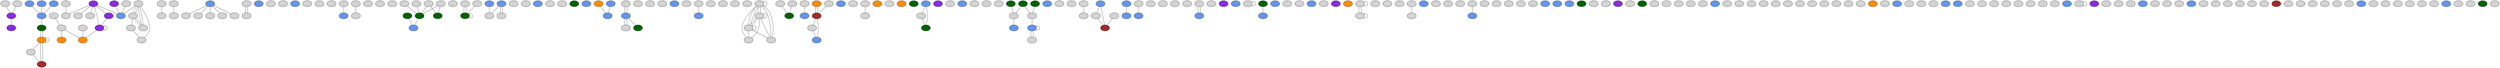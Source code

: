 graph MyWebKB {

	// Page nodes
	subgraph Pages {
		node[style=filled label=""]
		httpwwwcsutexaseduusersjbchomelinkshtml[fillcolor=blueviolet tooltip="httpwwwcsutexaseduusersjbchomelinkshtml (department)"]
		httpwwwcsutexaseduusersrdbcs[fillcolor=darkgreen tooltip="httpwwwcsutexaseduusersrdbcs (course)"]
		httpwwwhostccutexaseduworld[fillcolor=blueviolet tooltip="httpwwwhostccutexaseduworld (department)"]
		httpwwwcsutexaseduuserskharkerrocketshtml[ tooltip="httpwwwcsutexaseduuserskharkerrocketshtml"]
		httpwwwcsutexaseduusersqrabstractshtml[ tooltip="httpwwwcsutexaseduusersqrabstractshtml"]
		httpwwwcsutexaseduusersnnpagesgeneraltoolsgeneraltoolshtml[ tooltip="httpwwwcsutexaseduusersnnpagesgeneraltoolsgeneraltoolshtml"]
		httpwwwcsutexaseduusersrvdgtutorialhtml[ tooltip="httpwwwcsutexaseduusersrvdgtutorialhtml"]
		httpwwwcsutexaseduusersvurgun[fillcolor=cornflowerblue tooltip="httpwwwcsutexaseduusersvurgun (student)"]
		httpwwwcsutexaseduusersmartym[fillcolor=cornflowerblue tooltip="httpwwwcsutexaseduusersmartym (student)"]
		httpwwwcsutexaseduusersemeryfpoophaskellfpoophaskellhtml[ tooltip="httpwwwcsutexaseduusersemeryfpoophaskellfpoophaskellhtml"]
		httpwwwcsutexaseduuserspkntexhtml[ tooltip="httpwwwcsutexaseduuserspkntexhtml"]
		httpwwwcsutexaseduuserstarun[fillcolor=cornflowerblue tooltip="httpwwwcsutexaseduuserstarun (student)"]
		httpwwwcsutexaseduuserscthomppubshtml[ tooltip="httpwwwcsutexaseduuserscthomppubshtml"]
		httpwwwcsutexaseduusersdwipcsptestsolmidtermsolhtml[ tooltip="httpwwwcsutexaseduusersdwipcsptestsolmidtermsolhtml"]
		httpwwwcsutexaseduusersbertresearchhtml[ tooltip="httpwwwcsutexaseduusersbertresearchhtml"]
		httpwwwcsutexaseduuserswchenfeedbackhtml[ tooltip="httpwwwcsutexaseduuserswchenfeedbackhtml"]
		httpwwwcsutexaseduusersnovakcgiapserver[ tooltip="httpwwwcsutexaseduusersnovakcgiapserver"]
		httpwwwcsutexaseduuserstwangresumehtml[ tooltip="httpwwwcsutexaseduuserstwangresumehtml"]
		httpwwwcsutexaseduuserspspunityhtml[ tooltip="httpwwwcsutexaseduuserspspunityhtml"]
		httpwwwcsutexaseduuserssammybddflowgraphhtml[ tooltip="httpwwwcsutexaseduuserssammybddflowgraphhtml"]
		httpwwwcsutexaseduusersfussellturninghtml[ tooltip="httpwwwcsutexaseduusersfussellturninghtml"]
		httpwwwcsutexaseduusersfrancoiscgifortcgi[ tooltip="httpwwwcsutexaseduusersfrancoiscgifortcgi"]
		httpwwwcsutexaseduusersyangyangcssyllabushtml[ tooltip="httpwwwcsutexaseduusersyangyangcssyllabushtml"]
		httpwwwcsutexaseduusersashis[fillcolor=cornflowerblue tooltip="httpwwwcsutexaseduusersashis (student)"]
		httpwwwcsutexaseduuserswyleerhinodescriptionhtml[ tooltip="httpwwwcsutexaseduuserswyleerhinodescriptionhtml"]
		httpwwwcsutexaseduuserslavenderCSgnuindexhtml[ tooltip="httpwwwcsutexaseduuserslavenderCSgnuindexhtml"]
		httpwwwcsutexaseduuserswalbourn[fillcolor=cornflowerblue tooltip="httpwwwcsutexaseduuserswalbourn (student)"]
		httpwwwcsutexaseduusersboyerfp[ tooltip="httpwwwcsutexaseduusersboyerfp"]
		httpwwwhostccutexaseduresearchospgafhtml[ tooltip="httpwwwhostccutexaseduresearchospgafhtml"]
		httpwwwcsutexaseduuserstwangcshindexhtml[fillcolor=darkgreen tooltip="httpwwwcsutexaseduuserstwangcshindexhtml (course)"]
		httpwwwutexasedustudentregistraraboutschedshtml[ tooltip="httpwwwutexasedustudentregistraraboutschedshtml"]
		httpwwwcsutexaseduuserskistler[fillcolor=cornflowerblue tooltip="httpwwwcsutexaseduuserskistler (student)"]
		httpwwwcsutexaseduusersemerson[fillcolor=darkorange tooltip="httpwwwcsutexaseduusersemerson (faculty)"]
		httpwwwcsutexaseduusersnnwebpubshtmlbooksirosh[ tooltip="httpwwwcsutexaseduusersnnwebpubshtmlbooksirosh"]
		httpmapleeceutexasedu[ tooltip="httpmapleeceutexasedu"]
		httpwwwcsutexaseduusersdastuartplaces[ tooltip="httpwwwcsutexaseduusersdastuartplaces"]
		httpwwwcsutexaseduusersjbednarhotlisthtml[ tooltip="httpwwwcsutexaseduusersjbednarhotlisthtml"]
		httpwwwcsutexaseduusersberttwinshtml[ tooltip="httpwwwcsutexaseduusersberttwinshtml"]
		httpwwwcsutexaseduusersalmstrummypagesdissertationhtml[ tooltip="httpwwwcsutexaseduusersalmstrummypagesdissertationhtml"]
		httpwwwcsutexaseduusersalmstrumclassestutoriallisthtml[ tooltip="httpwwwcsutexaseduusersalmstrumclassestutoriallisthtml"]
		httpwwwcsutexaseduusersmlmlprogshtml[ tooltip="httpwwwcsutexaseduusersmlmlprogshtml"]
		httpwwwcsutexaseduuserswchen[fillcolor=cornflowerblue tooltip="httpwwwcsutexaseduuserswchen (student)"]
		httpwwwcsutexaseduusersjyluo[fillcolor=cornflowerblue tooltip="httpwwwcsutexaseduusersjyluo (student)"]
		httpwwwcsutexaseduusersisheldon[fillcolor=cornflowerblue tooltip="httpwwwcsutexaseduusersisheldon (student)"]
		httpwwwutexasedustudentregistrarcalshtml[ tooltip="httpwwwutexasedustudentregistrarcalshtml"]
		httpwwwcsutexaseduusersndaleinteresthtm[ tooltip="httpwwwcsutexaseduusersndaleinteresthtm"]
		httpwwwcsutexaseduusersobrien[fillcolor=cornflowerblue tooltip="httpwwwcsutexaseduusersobrien (student)"]
		httpwwwcsutexaseduusersrupertresearchhtml[ tooltip="httpwwwcsutexaseduusersrupertresearchhtml"]
		httpherculescsresutexasedu[ tooltip="httpherculescsresutexasedu"]
		httpwwwcsutexaseduusersboyeremploymenthtml[ tooltip="httpwwwcsutexaseduusersboyeremploymenthtml"]
		httpwwwcsutexaseduusersalmstrumwelcomehtml[fillcolor=darkorange tooltip="httpwwwcsutexaseduusersalmstrumwelcomehtml (faculty)"]
		httpwwwcsutexaseduusersunicrondirectoryhtml[ tooltip="httpwwwcsutexaseduusersunicrondirectoryhtml"]
		httpwwwcsutexaseduusersdwipcspdiscussionshtml[ tooltip="httpwwwcsutexaseduusersdwipcspdiscussionshtml"]
		httpwwwutexasedutexas[ tooltip="httpwwwutexasedutexas"]
		httpwwwhostccutexaseducomputer[fillcolor=blueviolet tooltip="httpwwwhostccutexaseducomputer (department)"]
		httpwwwcsutexaseduusersnovakcsphtml[fillcolor=darkgreen tooltip="httpwwwcsutexaseduusersnovakcsphtml (course)"]
		httpwwwcsutexaseduusersqzuo[fillcolor=cornflowerblue tooltip="httpwwwcsutexaseduusersqzuo (student)"]
		httpwwwcsutexaseduuserswilson[fillcolor=darkorange tooltip="httpwwwcsutexaseduuserswilson (faculty)"]
		httpwwwcsutexaseduuserserkok[fillcolor=cornflowerblue tooltip="httpwwwcsutexaseduuserserkok (student)"]
		httpwwwcsutexaseduusersqralumnihtml[ tooltip="httpwwwcsutexaseduusersqralumnihtml"]
		httpwwwcsutexaseduusersboyerpersonalhtml[ tooltip="httpwwwcsutexaseduusersboyerpersonalhtml"]
		httpwwwmautexaseduusersbshultsIPRknowledgeusinghtml[ tooltip="httpwwwmautexaseduusersbshultsIPRknowledgeusinghtml"]
		httpwwwcsutexaseduusersgouda[fillcolor=darkorange tooltip="httpwwwcsutexaseduusersgouda (faculty)"]
		ftpftpcsutexasedupubcodeXCodelib[ tooltip="ftpftpcsutexasedupubcodeXCodelib"]
		httpwwwcsutexaseduusersUTCSreportprofilesmartinhtml[fillcolor=darkorange tooltip="httpwwwcsutexaseduusersUTCSreportprofilesmartinhtml (faculty)"]
		httpwwwcsutexaseduusersvincsthtml[fillcolor=darkgreen tooltip="httpwwwcsutexaseduusersvincsthtml (course)"]
		httpwwwcsutexaseduusersfussellgraintrohtml[ tooltip="httpwwwcsutexaseduusersfussellgraintrohtml"]
		httpwwwcsutexaseduuserskornerup[fillcolor=cornflowerblue tooltip="httpwwwcsutexaseduuserskornerup (student)"]
		httpwwwcsutexaseduusersfussellcsg[fillcolor=darkgreen tooltip="httpwwwcsutexaseduusersfussellcsg (course)"]
		httpwwwdlautexasedudeptsphilosophymainhtml[fillcolor=blueviolet tooltip="httpwwwdlautexasedudeptsphilosophymainhtml (department)"]
		httpwwwcsutexaseduusersqrQRbookhtml[ tooltip="httpwwwcsutexaseduusersqrQRbookhtml"]
		httpwwwcsutexaseduusersoops[fillcolor=brown tooltip="httpwwwcsutexaseduusersoops (researchproject)"]
		httpwwwcsutexaseduusersyonglu[fillcolor=cornflowerblue tooltip="httpwwwcsutexaseduusersyonglu (student)"]
		httpwwwcsutexaseduusersbertdomspringbankhtml[ tooltip="httpwwwcsutexaseduusersbertdomspringbankhtml"]
		httpwwwcsutexaseduuserskornerupcs[fillcolor=darkgreen tooltip="httpwwwcsutexaseduuserskornerupcs (course)"]
		httpwwwcsutexaseduusersdwipcspstudyguidehtml[ tooltip="httpwwwcsutexaseduusersdwipcspstudyguidehtml"]
		httpwwwcsutexaseduusershaizhoutechnicalhtml[ tooltip="httpwwwcsutexaseduusershaizhoutechnicalhtml"]
		httpwwwcsutexaseduusersnovakcgiisaacdemo[ tooltip="httpwwwcsutexaseduusersnovakcgiisaacdemo"]
		httpwwwcsutexaseduusersykpei[fillcolor=cornflowerblue tooltip="httpwwwcsutexaseduusersykpei (student)"]
		httpwwwcsutexaseduusersjprior[fillcolor=cornflowerblue tooltip="httpwwwcsutexaseduusersjprior (student)"]
		httpwwwcsutexaseduusershiepresumehtml[ tooltip="httpwwwcsutexaseduusershiepresumehtml"]
		httpwwwcsutexaseduuserslorenzocorsicstF[fillcolor=darkgreen tooltip="httpwwwcsutexaseduuserslorenzocorsicstF (course)"]
		httpwwwcsutexaseduusersmwbarnesResNoteshtml[ tooltip="httpwwwcsutexaseduusersmwbarnesResNoteshtml"]
		httpwwwcsutexaseduuserslavenderCSFallprogramsindexhtml[ tooltip="httpwwwcsutexaseduuserslavenderCSFallprogramsindexhtml"]
		httpwwwcsutexaseduusersqrQRoverviewhtml[ tooltip="httpwwwcsutexaseduusersqrQRoverviewhtml"]
		httpwwwcsutexaseduusersxguo[fillcolor=cornflowerblue tooltip="httpwwwcsutexaseduusersxguo (student)"]
		httpwwwcsutexaseduusersmooney[fillcolor=darkorange tooltip="httpwwwcsutexaseduusersmooney (faculty)"]
		httpwwwcsutexaseduuserslessresearchhtml[ tooltip="httpwwwcsutexaseduuserslessresearchhtml"]
		httpwwwcsutexaseduusersgeeta[fillcolor=cornflowerblue tooltip="httpwwwcsutexaseduusersgeeta (student)"]
		httpwwwcsutexaseduusersajohnpublicationshtml[ tooltip="httpwwwcsutexaseduusersajohnpublicationshtml"]
		httpwwwcsutexaseduusersrvdgjournalhtml[ tooltip="httpwwwcsutexaseduusersrvdgjournalhtml"]
		httpwwwcsutexaseduuserssuzycsptalisthtml[ tooltip="httpwwwcsutexaseduuserssuzycsptalisthtml"]
		httpwwwcsutexaseduusersjfangresumehtml[ tooltip="httpwwwcsutexaseduusersjfangresumehtml"]
		httpwwwcsutexaseduusersmlchillinhtml[ tooltip="httpwwwcsutexaseduusersmlchillinhtml"]
		httpwwwcsutexaseduusersjfangtotalindexhtml[ tooltip="httpwwwcsutexaseduusersjfangtotalindexhtml"]
		httpwwwcsutexaseduusersestebaninterestshtml[ tooltip="httpwwwcsutexaseduusersestebaninterestshtml"]
		httpwwwcsutexaseduusersshmacachtml[ tooltip="httpwwwcsutexaseduusersshmacachtml"]
		httpwwwcsutexaseduusersvbbcgirwhoshvbb[ tooltip="httpwwwcsutexaseduusersvbbcgirwhoshvbb"]
		httpwwwcsutexaseduusersboyercoursesindexhtml[ tooltip="httpwwwcsutexaseduusersboyercoursesindexhtml"]
		httpwwweceutexasedu[fillcolor=blueviolet tooltip="httpwwweceutexasedu (department)"]
		httpwwwcsutexaseduuserschaput[fillcolor=cornflowerblue tooltip="httpwwwcsutexaseduuserschaput (student)"]
		httpwwwcsutexaseduusersskumarresumehtml[ tooltip="httpwwwcsutexaseduusersskumarresumehtml"]
		httpwwwcsutexaseduuserslorenzocorsicsF[fillcolor=darkgreen tooltip="httpwwwcsutexaseduuserslorenzocorsicsF (course)"]
		httpwwwcsutexaseduusersyschoe[fillcolor=cornflowerblue tooltip="httpwwwcsutexaseduusersyschoe (student)"]
		httpwwwcsutexaseduusersejpresearchhtml[ tooltip="httpwwwcsutexaseduusersejpresearchhtml"]
		httpwwwcsutexaseduusersjbednar[fillcolor=cornflowerblue tooltip="httpwwwcsutexaseduusersjbednar (student)"]
		httpwwwcsutexaseduusersluxuechinahtml[ tooltip="httpwwwcsutexaseduusersluxuechinahtml"]
		httpwwwcsutexaseduuserssmaragd[fillcolor=cornflowerblue tooltip="httpwwwcsutexaseduuserssmaragd (student)"]
		httpwwwcsutexaseduusersfussellmesaintrohtml[ tooltip="httpwwwcsutexaseduusersfussellmesaintrohtml"]
		httpwwwcsutexaseduuserspspseussoverviewhtml[ tooltip="httpwwwcsutexaseduuserspspseussoverviewhtml"]
		httpwwwhostccutexaseduresearchfundingfedfundhtml[ tooltip="httpwwwhostccutexaseduresearchfundingfedfundhtml"]
		httpwwwcsutexaseduuserslincst[fillcolor=darkgreen tooltip="httpwwwcsutexaseduuserslincst (course)"]
		httpwwwhostccutexaseduresearchresourcesindexhtml[fillcolor=blueviolet tooltip="httpwwwhostccutexaseduresearchresourcesindexhtml (department)"]
		httpwwwcsutexaseduusersmiranker[fillcolor=darkorange tooltip="httpwwwcsutexaseduusersmiranker (faculty)"]
		httpwwwcsutexaseduusersUTCSschedule[ tooltip="httpwwwcsutexaseduusersUTCSschedule"]
		httpwwwcsutexaseduusersndalebookshtm[ tooltip="httpwwwcsutexaseduusersndalebookshtm"]
		httpwwwcsutexaseduuserssriramkannadahtml[ tooltip="httpwwwcsutexaseduuserssriramkannadahtml"]
		httpwwwcsutexaseduusersyufengmoneyhtml[ tooltip="httpwwwcsutexaseduusersyufengmoneyhtml"]
		httpwwwcsutexaseduusersrdb[fillcolor=darkorange tooltip="httpwwwcsutexaseduusersrdb (faculty)"]
		httpwwwcsutexaseduusersmwbarnesClasseshtml[ tooltip="httpwwwcsutexaseduusersmwbarnesClasseshtml"]
		httpwwwcsutexaseduusersrupertintrohtml[ tooltip="httpwwwcsutexaseduusersrupertintrohtml"]
		httpwwwcsutexaseduusersdwipcspschedulehtml[ tooltip="httpwwwcsutexaseduusersdwipcspschedulehtml"]
		httpwwwcsutexaseduusersrtan[fillcolor=cornflowerblue tooltip="httpwwwcsutexaseduusersrtan (student)"]
		httpwwwcsutexaseduusersbogo[fillcolor=cornflowerblue tooltip="httpwwwcsutexaseduusersbogo (student)"]
		httpwwwcsutexaseduuserssuzycspintrohtml[ tooltip="httpwwwcsutexaseduuserssuzycspintrohtml"]
		httpwwwcsutexaseduusersruweihu[fillcolor=cornflowerblue tooltip="httpwwwcsutexaseduusersruweihu (student)"]
		httpwwwhostccutexaseduresearchfundingscihtml[ tooltip="httpwwwhostccutexaseduresearchfundingscihtml"]
		httpwwwcsutexaseduuserstwangcs[ tooltip="httpwwwcsutexaseduuserstwangcs"]
		httpwwwcsutexaseduuserssvkakkadpapershtml[ tooltip="httpwwwcsutexaseduuserssvkakkadpapershtml"]
		httpwwwcsutexaseduusersdahlinClassesWebOS[fillcolor=darkgreen tooltip="httpwwwcsutexaseduusersdahlinClassesWebOS (course)"]
		httpwwwcsutexaseduuserscanfield[fillcolor=cornflowerblue tooltip="httpwwwcsutexaseduuserscanfield (student)"]
		httpwwwcsutexaseduusersgyxaddresshtml[ tooltip="httpwwwcsutexaseduusersgyxaddresshtml"]
		ftpftpcsutexasedupubfusselltkbook[ tooltip="ftpftpcsutexasedupubfusselltkbook"]
		httpwwwcsutexaseduusersnimar[fillcolor=cornflowerblue tooltip="httpwwwcsutexaseduusersnimar (student)"]
		httpwwwcsutexaseduuserssammywwhwwhhtml[ tooltip="httpwwwcsutexaseduuserssammywwhwwhhtml"]
		httpwwwcsutexaseduusersssinha[fillcolor=cornflowerblue tooltip="httpwwwcsutexaseduusersssinha (student)"]
		httpwwwcsutexaseduusersailabailabothershtml[ tooltip="httpwwwcsutexaseduusersailabailabothershtml"]
		httpwwwcsutexaseduusersnovakcspsyllabushtml[ tooltip="httpwwwcsutexaseduusersnovakcspsyllabushtml"]
		httpwwwcsutexaseduusersgooty[fillcolor=cornflowerblue tooltip="httpwwwcsutexaseduusersgooty (student)"]
		httpwwwcsutexaseduusersykpeicgigo[ tooltip="httpwwwcsutexaseduusersykpeicgigo"]
		httpwwwcsutexaseduusersmarkusuvuvhtml[ tooltip="httpwwwcsutexaseduusersmarkusuvuvhtml"]
		httpwwwcsutexaseduusersmarkngmyselfhtml[ tooltip="httpwwwcsutexaseduusersmarkngmyselfhtml"]
		httpwwwcsutexaseduusersliugt[fillcolor=cornflowerblue tooltip="httpwwwcsutexaseduusersliugt (student)"]
		httpwwwcsutexaseduusersyufengwifehtml[ tooltip="httpwwwcsutexaseduusersyufengwifehtml"]
		httpwwwcsutexaseduuserscarruth[fillcolor=cornflowerblue tooltip="httpwwwcsutexaseduuserscarruth (student)"]
		httpwwwcsutexaseduusersajohn[fillcolor=cornflowerblue tooltip="httpwwwcsutexaseduusersajohn (student)"]
		httpwwwcsutexaseduusersgunther[fillcolor=cornflowerblue tooltip="httpwwwcsutexaseduusersgunther (student)"]
		httpwwwcsutexaseduusersxie[fillcolor=cornflowerblue tooltip="httpwwwcsutexaseduusersxie (student)"]
		httpwwwcsutexaseduusersmirankertindexhtml[fillcolor=darkgreen tooltip="httpwwwcsutexaseduusersmirankertindexhtml (course)"]
		httpwwwcsutexaseduusersboyertenureindexhtml[ tooltip="httpwwwcsutexaseduusersboyertenureindexhtml"]
		httpwwwcsutexaseduuserskharkerfunhtml[ tooltip="httpwwwcsutexaseduuserskharkerfunhtml"]
		httpwwwcsutexaseduusersristocsnn[fillcolor=darkgreen tooltip="httpwwwcsutexaseduusersristocsnn (course)"]
		httpwwwcsutexaseduusersrvdgintercomindexhtml[ tooltip="httpwwwcsutexaseduusersrvdgintercomindexhtml"]
		httpwwwcsutexaseduusersejppapershtml[ tooltip="httpwwwcsutexaseduusersejppapershtml"]
		httpwwwarlututexasedu[fillcolor=blueviolet tooltip="httpwwwarlututexasedu (department)"]
		httpwwwcsutexaseduuserscodeCODEHPCwirearticlehtml[ tooltip="httpwwwcsutexaseduuserscodeCODEHPCwirearticlehtml"]
		httpwwwcsutexaseduusersdmclmemlisthtml[ tooltip="httpwwwcsutexaseduusersdmclmemlisthtml"]
		httpwwwcsutexaseduusersvincslhtml[fillcolor=darkgreen tooltip="httpwwwcsutexaseduusersvincslhtml (course)"]
		httpwwwcsutexaseduusershaizhouperiodicalshtml[ tooltip="httpwwwcsutexaseduusershaizhouperiodicalshtml"]
		httpdevileceutexasedulynchdividedividehtml[ tooltip="httpdevileceutexasedulynchdividedividehtml"]
		httpnetcsutexaseduuserskuipersyellowpageshtml[ tooltip="httpnetcsutexaseduuserskuipersyellowpageshtml"]
		httpwwwcsutexaseduuserstwangchinesewwwhtml[ tooltip="httpwwwcsutexaseduuserstwangchinesewwwhtml"]
		httpwwwcsutexaseduusersmlpicturehtml[ tooltip="httpwwwcsutexaseduusersmlpicturehtml"]
		httpwwwutexaseduogs[fillcolor=blueviolet tooltip="httpwwwutexaseduogs (department)"]
		httpwwwcsutexaseduusersfussellcshtml[fillcolor=darkgreen tooltip="httpwwwcsutexaseduusersfussellcshtml (course)"]
		httpwwwcsutexaseduusersnnpageshomepageshomepageshtml[ tooltip="httpwwwcsutexaseduusersnnpageshomepageshomepageshtml"]
		httpwwwcsutexaseduuserspadgett[fillcolor=cornflowerblue tooltip="httpwwwcsutexaseduuserspadgett (student)"]
		httpwwwcsutexaseduusersyufengtexthtml[ tooltip="httpwwwcsutexaseduusersyufengtexthtml"]
		httpwwwcsutexaseduusersgyx[fillcolor=cornflowerblue tooltip="httpwwwcsutexaseduusersgyx (student)"]
		httpwwwcsutexaseduuserszhouxiaoinstitutehtml[ tooltip="httpwwwcsutexaseduuserszhouxiaoinstitutehtml"]
		httpwwwcsutexaseduusersless[fillcolor=brown tooltip="httpwwwcsutexaseduusersless (researchproject)"]
		httpwwwcsutexaseduuserssuzycspprogshtml[ tooltip="httpwwwcsutexaseduuserssuzycspprogshtml"]
		httpwwwmautexaseduusersbshultsATPboyerstudshtml[ tooltip="httpwwwmautexaseduusersbshultsATPboyerstudshtml"]
		httpwwwcsutexaseduuserswyleercacinghtml[ tooltip="httpwwwcsutexaseduuserswyleercacinghtml"]
		httpwwwcsutexaseduuserscadplaceroutehtml[ tooltip="httpwwwcsutexaseduuserscadplaceroutehtml"]
		httpwwwcsutexaseduusersmwbarnes[fillcolor=cornflowerblue tooltip="httpwwwcsutexaseduusersmwbarnes (student)"]
		httpwwwhostccutexaseduresearchcommittees[ tooltip="httpwwwhostccutexaseduresearchcommittees"]
		httpwwwcsutexaseduusersrrajcshtml[ tooltip="httpwwwcsutexaseduusersrrajcshtml"]
		httpwwwcsutexaseduusersngk[fillcolor=cornflowerblue tooltip="httpwwwcsutexaseduusersngk (student)"]
		httpwwwcsutexaseduuserspetesyllabushtml[ tooltip="httpwwwcsutexaseduuserspetesyllabushtml"]
		httpwwwcsutexaseduusersyangyangcs[fillcolor=darkgreen tooltip="httpwwwcsutexaseduusersyangyangcs (course)"]
		httpwwwcsutexaseduusersjbchomefacilitieshtml[ tooltip="httpwwwcsutexaseduusersjbchomefacilitieshtml"]
		httpwwwcsutexaseduuserskharkerpoliticshtml[ tooltip="httpwwwcsutexaseduuserskharkerpoliticshtml"]
		httpwwwcsutexaseduuserssuzycsppacehtml[ tooltip="httpwwwcsutexaseduuserssuzycsppacehtml"]
		httpwwwcsutexaseduusersmarkngvisithtml[ tooltip="httpwwwcsutexaseduusersmarkngvisithtml"]
		httpwwwcsutexaseduusersUTCSreportprofilesedmondsonhtml[fillcolor=darkorange tooltip="httpwwwcsutexaseduusersUTCSreportprofilesedmondsonhtml (faculty)"]
		httpwwwcsutexaseduusersrupertcogscihtml[ tooltip="httpwwwcsutexaseduusersrupertcogscihtml"]
		httpwwwcsutexaseduusersesteban[fillcolor=cornflowerblue tooltip="httpwwwcsutexaseduusersesteban (student)"]
		httpwwwcsutexaseduusersjadair[fillcolor=cornflowerblue tooltip="httpwwwcsutexaseduusersjadair (student)"]
		httpwwwcsutexaseduusersqrqsimusershtml[ tooltip="httpwwwcsutexaseduusersqrqsimusershtml"]
		httpwwwcsutexaseduusersdmclcfphtml[ tooltip="httpwwwcsutexaseduusersdmclcfphtml"]
		httpwwwcsutexaseduusersdastuartfictiondir[ tooltip="httpwwwcsutexaseduusersdastuartfictiondir"]
		httpwwwcsutexaseduusersndaleprofilehtm[ tooltip="httpwwwcsutexaseduusersndaleprofilehtm"]
		httpwwwcsutexaseduusersrvdgreportshtml[ tooltip="httpwwwcsutexaseduusersrvdgreportshtml"]
		httpwwwcsutexaseduusersyangyangcshwhtml[ tooltip="httpwwwcsutexaseduusersyangyangcshwhtml"]
		httpwwwcsutexaseduusersyufengtahtml[ tooltip="httpwwwcsutexaseduusersyufengtahtml"]
		httpwwwcsutexaseduusersboyerhonorshtml[ tooltip="httpwwwcsutexaseduusersboyerhonorshtml"]
		httpwwwcsutexaseduusersrou[fillcolor=cornflowerblue tooltip="httpwwwcsutexaseduusersrou (student)"]
		httpwwwcsutexaseduusersyuanjing[fillcolor=cornflowerblue tooltip="httpwwwcsutexaseduusersyuanjing (student)"]
		httpwwwhostccutexaseduresearchfundingprivfundhtml[ tooltip="httpwwwhostccutexaseduresearchfundingprivfundhtml"]
		httpwwwcsutexaseduusershseupingcsthtml[ tooltip="httpwwwcsutexaseduusershseupingcsthtml"]
		httpwwwcsutexaseduusersnnpagesnewsgroupsnewsgroupshtml[ tooltip="httpwwwcsutexaseduusersnnpagesnewsgroupsnewsgroupshtml"]
		httpwwwcsutexaseduusersnnpagessoftwarennsoftwarehtml[ tooltip="httpwwwcsutexaseduusersnnpagessoftwarennsoftwarehtml"]
		httpwwwcsutexaseduusersdwipcspdescriptionhtml[ tooltip="httpwwwcsutexaseduusersdwipcspdescriptionhtml"]
		httpwwwcsutexaseduusersdamani[fillcolor=cornflowerblue tooltip="httpwwwcsutexaseduusersdamani (student)"]
		httpwwwcsutexaseduusersjbchomeresearchhtml[ tooltip="httpwwwcsutexaseduusersjbchomeresearchhtml"]
		httpwwwcsutexaseducgifingerdiz[ tooltip="httpwwwcsutexaseducgifingerdiz"]
		httpwwwcsutexaseduuserstewarisiteshtml[ tooltip="httpwwwcsutexaseduuserstewarisiteshtml"]
		httpwwwcsutexaseduuserslandrumResumehtml[ tooltip="httpwwwcsutexaseduuserslandrumResumehtml"]
		httpwwwcsutexaseduusersdwipcsparticleshtml[ tooltip="httpwwwcsutexaseduusersdwipcsparticleshtml"]
		httpwwwcsutexaseduuserswyleemorerpictshtml[ tooltip="httpwwwcsutexaseduuserswyleemorerpictshtml"]
		httpwwwcsutexaseduusersckwongJavasecurityindexhtml[ tooltip="httpwwwcsutexaseduusersckwongJavasecurityindexhtml"]
		httpwwwcsutexaseduusersshenoyofficehtml[ tooltip="httpwwwcsutexaseduusersshenoyofficehtml"]
		ftpftpcsutexasedupubgarbageGC[ tooltip="ftpftpcsutexasedupubgarbageGC"]
		httpwwwcsutexaseduusersdastuartvideodirindexhtml[ tooltip="httpwwwcsutexaseduusersdastuartvideodirindexhtml"]
		httpwwwcsutexaseduusersdionisis[fillcolor=cornflowerblue tooltip="httpwwwcsutexaseduusersdionisis (student)"]
		httpwwwutexasedustudentstamilsa[ tooltip="httpwwwutexasedustudentstamilsa"]
		httputsccutexasedumisindexhtml[fillcolor=blueviolet tooltip="httputsccutexasedumisindexhtml (department)"]
		httpwwwcsutexaseduuserscodealumnihtml[ tooltip="httpwwwcsutexaseduuserscodealumnihtml"]
		httpwwwcsutexaseduusersmlnlhtml[ tooltip="httpwwwcsutexaseduusersmlnlhtml"]
		httpwwwcsutexaseduusersneerajm[fillcolor=cornflowerblue tooltip="httpwwwcsutexaseduusersneerajm (student)"]
		httpwwwcsutexaseduuserslamNRLvideoserviceshtml[ tooltip="httpwwwcsutexaseduuserslamNRLvideoserviceshtml"]
		httpwwwcsutexaseduusersgunnels[fillcolor=cornflowerblue tooltip="httpwwwcsutexaseduusersgunnels (student)"]
		httpwwwcsutexaseduusersnovakcsfinalhtml[ tooltip="httpwwwcsutexaseduusersnovakcsfinalhtml"]
		httpwwwcsutexaseduusersqralgernonhtml[ tooltip="httpwwwcsutexaseduusersqralgernonhtml"]
		httpwwwcsutexaseduuserslandrummtempireBackboneRockhtml[ tooltip="httpwwwcsutexaseduuserslandrummtempireBackboneRockhtml"]
		httpwwwcsutexaseduusersnovakweblinkshtml[ tooltip="httpwwwcsutexaseduusersnovakweblinkshtml"]
		httpwwwmautexaseduusersbshultsIPRatphtml[ tooltip="httpwwwmautexaseduusersbshultsIPRatphtml"]
		httpwwwcsutexaseduusersschwartzpubhtm[ tooltip="httpwwwcsutexaseduusersschwartzpubhtm"]
		httpwwwutexasedustudentregistrar[ tooltip="httpwwwutexasedustudentregistrar"]
		httpwwwcsutexaseduusersyangyang[fillcolor=cornflowerblue tooltip="httpwwwcsutexaseduusersyangyang (student)"]
		httpwwwcsutexaseduusersvincsmhtml[fillcolor=darkgreen tooltip="httpwwwcsutexaseduusersvincsmhtml (course)"]
		httpwwwcsutexaseduusersdmcl[fillcolor=brown tooltip="httpwwwcsutexaseduusersdmcl (researchproject)"]
		httpwwwcsutexaseduusersyufengdescrphtml[ tooltip="httpwwwcsutexaseduusersyufengdescrphtml"]
		ftpftpcsutexasedupubbshultsATPtechreportsINDEXhtml[ tooltip="ftpftpcsutexasedupubbshultsATPtechreportsINDEXhtml"]
		ftpftpcsutexasedupubbshults[ tooltip="ftpftpcsutexasedupubbshults"]
		httpwwwcsutexaseduuserslandrumMailVirushtml[ tooltip="httpwwwcsutexaseduuserslandrumMailVirushtml"]
		httpwwwcsutexaseduusershewettothershtml[ tooltip="httpwwwcsutexaseduusershewettothershtml"]
		httpwwwcsutexaseduusersobrienresumeresumehtml[ tooltip="httpwwwcsutexaseduusersobrienresumeresumehtml"]
		httpwwwhostccutexaseduresearchfundingindexhtml[fillcolor=blueviolet tooltip="httpwwwhostccutexaseduresearchfundingindexhtml (department)"]
		httpwwwcsutexaseduusersnovakautophtml[ tooltip="httpwwwcsutexaseduusersnovakautophtml"]
		httpwwwcsutexaseduusersjbchomepapershtml[ tooltip="httpwwwcsutexaseduusersjbchomepapershtml"]
		httpwwwcsutexasedudocsorganizationshtml[ tooltip="httpwwwcsutexasedudocsorganizationshtml"]
		httpwwwcsutexaseduusersvlrsachtml[fillcolor=brown tooltip="httpwwwcsutexaseduusersvlrsachtml (researchproject)"]
		httpwwwcsutexasedudocswebinfohtml[ tooltip="httpwwwcsutexasedudocswebinfohtml"]
		httpwwwcsutexaseduusersvbb[fillcolor=cornflowerblue tooltip="httpwwwcsutexaseduusersvbb (student)"]
		httpwwwcsutexaseduuserscadarchhtml[ tooltip="httpwwwcsutexaseduuserscadarchhtml"]
		httpwwwhostccutexasedutexasregisteredhtml[ tooltip="httpwwwhostccutexasedutexasregisteredhtml"]
		httpwwwcsutexaseduusersadamsvrmlindexhtml[ tooltip="httpwwwcsutexaseduusersadamsvrmlindexhtml"]
		httpwwwcsutexaseduuserszhuqingresumehtml[ tooltip="httpwwwcsutexaseduuserszhuqingresumehtml"]
		httpwwwcsutexaseduusersyufengtravelhtml[ tooltip="httpwwwcsutexaseduusersyufengtravelhtml"]
		httpwwwcsutexaseduusersyufengcswinhwhtml[ tooltip="httpwwwcsutexaseduusersyufengcswinhwhtml"]
		httpwwwcsutexaseduusershaosun[fillcolor=cornflowerblue tooltip="httpwwwcsutexaseduusershaosun (student)"]
		httpwwwcsutexaseduusersyufengxwhtml[ tooltip="httpwwwcsutexaseduusersyufengxwhtml"]
		httpwwwcsutexaseduusersnnpagespublicationspublicationshtml[ tooltip="httpwwwcsutexaseduusersnnpagespublicationspublicationshtml"]
		httpwwwcsutexaseduusersjyluochinesepapersnewspapershtml[ tooltip="httpwwwcsutexaseduusersjyluochinesepapersnewspapershtml"]
		httpwwwcsutexaseduusersnovaktmycinhtml[ tooltip="httpwwwcsutexaseduusersnovaktmycinhtml"]
		httpwwwcsutexaseduusersUTCSCSdescriptionhtml[ tooltip="httpwwwcsutexaseduusersUTCSCSdescriptionhtml"]
		httpwwwcsutexaseduusersUTCScoursesFall[ tooltip="httpwwwcsutexaseduusersUTCScoursesFall"]
		httpwwwcsutexaseduusersdahlinbookshelfhtml[ tooltip="httpwwwcsutexaseduusersdahlinbookshelfhtml"]
		httpwwwlibutexasedu[fillcolor=blueviolet tooltip="httpwwwlibutexasedu (department)"]
		httpwwwcsutexaseduuserskharkerworkhtml[ tooltip="httpwwwcsutexaseduuserskharkerworkhtml"]
		httpwwwcsutexaseduusersvsr[fillcolor=cornflowerblue tooltip="httpwwwcsutexaseduusersvsr (student)"]
		httpwwwcsutexaseduusersyufenggradehtml[ tooltip="httpwwwcsutexaseduusersyufenggradehtml"]
		httpwwwcsutexaseduuserskornerupcskornerupslides[ tooltip="httpwwwcsutexaseduuserskornerupcskornerupslides"]
		httpwwwcsutexaseduusershqliuvlsihtml[ tooltip="httpwwwcsutexaseduusershqliuvlsihtml"]
		httpwwwcsutexaseduusersdahlinClassesGradArchindexhtml[fillcolor=darkgreen tooltip="httpwwwcsutexaseduusersdahlinClassesGradArchindexhtml (course)"]
		httpwwwcsutexaseduusersjfangtestcgihtml[ tooltip="httpwwwcsutexaseduusersjfangtestcgihtml"]
	}

	// LinkTo edges
	httpwwwcsutexaseduusersfussellturninghtml--httpwwwcsutexaseduusersfussellcsg
	httpwwwcsutexaseduusersmwbarnes--httpwwwcsutexaseduusersmwbarnes
	httpwwwcsutexaseduusersdwipcsparticleshtml--httpwwwcsutexaseduusersdwipcspdescriptionhtml
	httpwwwcsutexaseduusersdwipcspdiscussionshtml--httpwwwcsutexaseduusersdwipcspdescriptionhtml
	httpwwwutexasedustudentregistraraboutschedshtml--httpwwwcsutexaseduusersUTCSschedule
	httpwwwcsutexaseduusersesteban--httpwwwcsutexaseduusersoops
	httpwwwhostccutexasedutexasregisteredhtml--httpwwwcsutexaseduusersalmstrumwelcomehtml
	httpwwwcsutexaseduusersgooty--httpwwwcsutexaseduusersrdbcs
	httpwwwcsutexaseduusersdamani--httpmapleeceutexasedu
	httpwwwcsutexaseduuserskharkerrocketshtml--httpwwwcsutexaseduuserskharkerfunhtml
	httpwwwcsutexaseduusersoops--httpwwwcsutexaseduuserswilson
	ftpftpcsutexasedupubfusselltkbook--httpwwwcsutexaseduusersfussellcsg
	httpwwwcsutexaseduusersvbbcgirwhoshvbb--httpwwwcsutexaseduusersvbb
	httpwwwhostccutexaseduworld--httpwwwhostccutexaseduworld
	httpwwwcsutexaseduusersnovakcspsyllabushtml--httpwwwcsutexaseduusersnovakcsphtml
	httpwwwcsutexaseduusersyangyangcshwhtml--httpwwwcsutexaseduusersyangyangcs
	httpwwwcsutexaseduusersjbednar--httpwwwcsutexaseduusersjbednarhotlisthtml
	httpwwwcsutexaseduusersjbednarhotlisthtml--httpwwwcsutexaseduusersjbednar
	httpwwwcsutexaseduusersndalebookshtm--httpwwwcsutexaseduusersndaleprofilehtm
	httpwwwcsutexaseduusersmartym--httpwwwcsutexaseduusersnnpageshomepageshomepageshtml
	httpwwwcsutexaseduuserssuzycsppacehtml--httpwwwcsutexaseduuserssuzycspintrohtml
	httpwwwlibutexasedu--httpwwwcsutexaseduusersnovakweblinkshtml
	httpwwwcsutexaseduusersmwbarnesClasseshtml--httpwwwcsutexaseduusersmwbarnes
	httpwwwcsutexaseduusersrdb--httpwwwcsutexaseduusersless
	httpwwwcsutexaseduuserslorenzocorsicsF--httpwwwcsutexaseduusersbogo
	httpwwwcsutexaseduusersjyluochinesepapersnewspapershtml--httpwwwcsutexaseduusersjyluo
	httpwwwcsutexaseduusersnnwebpubshtmlbooksirosh--httpwwwcsutexaseduusersjbednar
	httpwwwcsutexaseduusersalmstrummypagesdissertationhtml--httpwwwcsutexaseduusersalmstrumwelcomehtml
	httpwwwcsutexaseduusersvincsmhtml--httpwwwcsutexaseduusersykpeicgigo
	httpwwwcsutexaseduusersvincsmhtml--httpwwwcsutexaseduusersmwbarnesClasseshtml
	httpwwwcsutexaseduusersdwipcspschedulehtml--httpwwwcsutexaseduusersdwipcspdiscussionshtml
	httpwwwcsutexaseduusersrdb--httpwwwcsutexaseduusersrdbcs
	httpwwwcsutexaseduuserslorenzocorsicstF--httpwwwcsutexaseduusersykpeicgigo
	httpwwwutexasedustudentregistraraboutschedshtml--httpwwwutexasedustudentregistrarcalshtml
	httpwwwutexasedustudentregistrarcalshtml--httpwwwutexasedustudentregistraraboutschedshtml
	httpwwwcsutexaseduusersskumarresumehtml--httpwwwcsutexaseduusersskumarresumehtml
	httpwwwcsutexaseduusersneerajm--httpwwwcsutexaseduusersgooty
	httpwwwcsutexaseduusersashis--httpwwwcsutexaseduuserssuzycsptalisthtml
	httpwwwcsutexaseduuserswilson--httpwwwcsutexaseduusersoops
	httpwwwcsutexaseduusersdahlinClassesWebOS--httpwwwcsutexaseduusersrtan
	httpwwwcsutexaseduuserskornerupcs--httpwwwcsutexaseduuserskornerup
	httpwwwlibutexasedu--httpwwwcsutexaseduusersdastuartplaces
	httpwwwcsutexaseduusersdmclcfphtml--httpwwwcsutexaseduusersdmcl
	httpwwwutexasedutexas--httpwwwhostccutexasedutexasregisteredhtml
	httpwwwcsutexaseduusershseupingcsthtml--httpwwwcsutexaseduusersqzuo
	httpwwwcsutexaseduusersjbednar--httpwwwcsutexaseduusersristocsnn
	httpwwwcsutexaseduusersnovakcsfinalhtml--httpwwwcsutexaseduusersnovakcsphtml
	httpwwwcsutexaseduusersmartym--httpwwwcsutexaseduusersnnpagespublicationspublicationshtml
	httpwwwcsutexaseduusersqrabstractshtml--httpwwwcsutexaseduusersqralumnihtml
	httpwwwcsutexaseduusersdwipcspdescriptionhtml--httpwwwcsutexaseduusersdwipcspstudyguidehtml
	httpwwwcsutexaseduusersvbb--httpwwwcsutexaseduusersvbbcgirwhoshvbb
	httpwwwcsutexaseduusersdwipcsparticleshtml--httpwwwcsutexaseduusersdwipcspdiscussionshtml
	httpwwwutexasedustudentregistraraboutschedshtml--httpwwwutexasedustudentregistrar
	httpwwwcsutexaseduusersgyxaddresshtml--httpwwwcsutexaseduusersgyx
	httpwwwcsutexaseduusersssinha--httpwwwcsutexaseduusersgooty
	httpwwwcsutexaseduusersykpeicgigo--httpwwwcsutexaseduusersykpei
	httpwwwcsutexaseduuserskornerup--httpwwwcsutexaseduuserskornerupcskornerupslides
	httpwwwcsutexaseduusersdwipcspdiscussionshtml--httpwwwcsutexaseduusersdwipcspschedulehtml
	httpwwwcsutexaseduusersdwipcspdescriptionhtml--httpwwwcsutexaseduusersdwipcspdiscussionshtml
	httpwwwcsutexaseduusersmwbarnesResNoteshtml--httpwwwcsutexaseduusersmwbarnes
	httpwwwcsutexaseduusersrvdgintercomindexhtml--httpwwwcsutexaseduusersrvdgtutorialhtml
	httpwwwcsutexaseduusersjbednar--httpwwwcsutexaseduusersnnwebpubshtmlbooksirosh
	httpwwwcsutexaseduusersnovakcgiapserver--httpwwwcsutexaseduusersnovakautophtml
	httpwwwcsutexaseduuserslincst--httpwwwcsutexaseduusersmwbarnesClasseshtml
	httpwwwutexasedustudentregistrar--httpwwwutexasedustudentregistrarcalshtml
	httpwwwcsutexaseduusersngk--httpwwwcsutexaseduusersgooty
	httpwwwhostccutexaseduworld--httpwwwcsutexaseduusersalmstrumwelcomehtml
	httpwwwcsutexaseduusersdamani--httpwwwcsutexaseduuserssuzycsptalisthtml
	httpwwwcsutexaseduusersdmclmemlisthtml--httpwwwcsutexaseduusersdmcl
	httpwwwutexasedustudentstamilsa--httpwwwutexasedustudentstamilsa
	httpwwwutexasedustudentregistrarcalshtml--httpwwwutexasedustudentregistrar
	httpwwwutexasedustudentregistrar--httpwwwutexasedustudentregistraraboutschedshtml
	httpwwwhostccutexaseduresearchfundingprivfundhtml--httpwwwhostccutexaseduresearchfundingindexhtml
	httpwwwcsutexaseduusersemerson--httpwwwcsutexaseduuserscanfield
	httpwwwmautexaseduusersbshultsIPRknowledgeusinghtml--httpwwwmautexaseduusersbshultsIPRatphtml
	httpwwwcsutexaseduusersqrqsimusershtml--httpwwwcsutexaseduusersqrQRoverviewhtml
	httpwwwcsutexaseduusersdwipcspdiscussionshtml--httpwwwcsutexaseduusersdwipcspdiscussionshtml
	httpwwwcsutexaseduusersajohnpublicationshtml--httpwwwcsutexaseduusersajohn
	httpwwwcsutexaseduusersobrienresumeresumehtml--httpwwwcsutexaseduusersobrien
	httpwwwlibutexasedu--httpwwwhostccutexaseducomputer
	httpwwwcsutexaseduusersdwipcsparticleshtml--httpwwwcsutexaseduusersdwipcspschedulehtml
	httpwwwcsutexaseduusersdwipcspdescriptionhtml--httpwwwcsutexaseduusersdwipcspschedulehtml
	httpwwwcsutexaseduusersmartym--httpwwwcsutexaseduusersnnpagessoftwarennsoftwarehtml
	httpwwwcsutexaseduusersestebaninterestshtml--httpwwwcsutexaseduusersesteban
	httpwwwcsutexaseduusersndalebookshtm--httpwwwcsutexaseduusersndalebookshtm
	httpwwwcsutexaseduusersliugt--httpwwwcsutexaseduuserscanfield
	httpwwwcsutexaseduusersfussellmesaintrohtml--httpwwwcsutexaseduusersfussellcshtml
	httpwwwcsutexaseduusersdastuartfictiondir--httpwwwcsutexaseduusersdastuartplaces
	httpwwwhostccutexaseduresearchfundingfedfundhtml--httpwwwhostccutexaseduresearchfundingindexhtml
	httpwwwcsutexaseduusersxguo--httpwwwcsutexaseduusersdmclmemlisthtml
	httpwwwcsutexaseduusersfussellcsg--httpwwwcsutexaseduusersrtan
	httpwwwcsutexaseduusersoops--httpwwwcsutexaseduusersestebaninterestshtml
	httpwwwcsutexaseduusersdwipcsparticleshtml--httpwwwcsutexaseduusersdwipcspstudyguidehtml
	httpwwwhostccutexaseducomputer--httpwwwhostccutexaseduworld
	httpwwwcsutexaseduusersfussellgraintrohtml--httpwwwcsutexaseduusersfussellcsg
	httpwwwcsutexaseduusersdwipcsparticleshtml--httpwwwcsutexaseduusersdwipcsparticleshtml
	httpwwwcsutexaseduusersyangyangcs--httpwwwcsutexaseduusersyangyangcs
	httpwwwcsutexaseduusersfussellgraintrohtml--httpwwwcsutexaseduusersfussellcshtml
	httpmapleeceutexasedu--httpwwwcsutexaseduusersdamani
	httpwwwhostccutexasedutexasregisteredhtml--httpwwwcsutexaseduusersmooney
	httpwwwlibutexasedu--httpwwwcsutexaseduusersjyluo
	httpwwwhostccutexaseduresearchfundingindexhtml--httpwwwcsutexaseduusersjbchomelinkshtml
	httpwwwcsutexaseduusersdwipcspdiscussionshtml--httpwwwcsutexaseduusersdwipcspstudyguidehtml
	httpwwwcsutexaseduusersdmcl--httpwwwcsutexaseduusersxguo
	httpwwwcsutexaseduusersnimar--httpwwwcsutexaseduusersgeeta
	httpwwwcsutexaseduusersmartym--httpwwwcsutexaseduusersnnpagesnewsgroupsnewsgroupshtml
	httpwwwcsutexaseduusersndaleprofilehtm--httpwwwcsutexaseduusersndaleprofilehtm
	httpwwwcsutexaseduuserslessresearchhtml--httpwwwcsutexaseduusersless
	httpwwwcsutexaseduusersndaleprofilehtm--httpwwwcsutexaseduusersndalebookshtm
	httpwwwcsutexaseduusersrdb--httpwwwcsutexaseduuserslessresearchhtml
	httpwwwcsutexaseduusersfussellmesaintrohtml--httpwwwcsutexaseduusersfussellcsg
	httpwwwcsutexaseduusersrdb--httpwwwcsutexaseduusersrdb
	httpwwwutexaseduogs--httpwwwcsutexaseduusersjyluo
	httpwwwcsutexaseduusersyangyangcssyllabushtml--httpwwwcsutexaseduusersyangyangcs
	httpwwwutexasedustudentregistrar--httpwwwcsutexaseduusersjyluo
	httpwwwlibutexasedu--httpwwwcsutexaseduusershewettothershtml
	httpwwwlibutexasedu--httpwwwhostccutexaseduworld
	httpwwwcsutexaseduusersmartym--httpwwwcsutexaseduusersnnpagesgeneraltoolsgeneraltoolshtml
	httpwwwutexasedustudentregistrar--httpwwwcsutexaseduusersshmacachtml
	httpwwwcsutexaseduuserswchenfeedbackhtml--httpwwwcsutexaseduuserswchen
	httpwwwcsutexaseduusersrvdgtutorialhtml--httpwwwcsutexaseduusersrvdgintercomindexhtml
	httpwwwcsutexaseduusersless--httpwwwcsutexaseduusersrdb
	httpwwwcsutexaseduusersUTCSschedule--httpwwwcsutexaseduusersshmacachtml
	ftpftpcsutexasedupubgarbageGC--httpwwwcsutexaseduusersoops
	httpwwwcsutexaseduusersyangyangcs--httpwwwcsutexaseduusersyangyangcssyllabushtml
	httpwwwcsutexaseduusersdwipcspdiscussionshtml--httpwwwcsutexaseduusersdwipcsparticleshtml
	httpwwwcsutexaseduuserskornerupcskornerupslides--httpwwwcsutexaseduuserskornerupcs
	httpwwwcsutexaseduusersrdbcs--httpwwwcsutexaseduusersrdb
	httpwwwcsutexaseduusersdwipcspdescriptionhtml--httpwwwcsutexaseduusersdwipcspdescriptionhtml
	httpwwwcsutexaseduusersmwbarnes--httpwwwcsutexaseduusersmwbarnesResNoteshtml
	httpwwwcsutexaseduusersdwipcspdescriptionhtml--httpwwwcsutexaseduusersdwipcsparticleshtml

}
